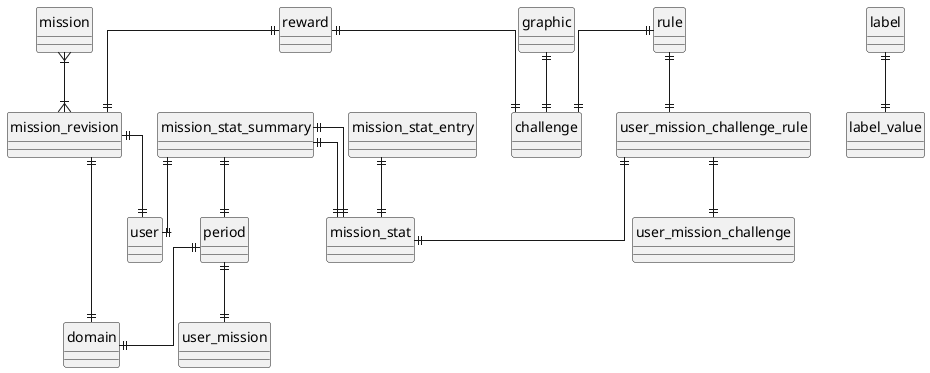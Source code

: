 .Campaign ERD1
[plantuml]
----

@startuml

' hide the spot
hide circle

' avoid problems with angled crows feet
skinparam linetype ortho

'entity "SupplierGameMetaHours" as metahours {
'  *id : long <<generated>>
'  --
'  type: text # FullTime / Bounded (works during hours specified time)
'  startTime: text
'  endTime: text
'}

mission }|--|{ mission_revision
mission_revision ||--|| user
mission_revision ||--|| domain
mission_stat_summary ||--|| user
mission_stat_summary ||--|| mission_stat
mission_stat_summary ||--|| period

period ||--|| domain
period ||--|| user_mission

graphic ||--|| challenge
label ||--|| label_value

mission_stat_entry ||--|| mission_stat
mission_stat_summary ||--|| mission_stat

reward ||--|| mission_revision
reward ||--|| challenge

rule ||--|| challenge
rule ||--|| user_mission_challenge_rule

user_mission_challenge_rule ||--|| mission_stat
user_mission_challenge_rule ||--|| user_mission_challenge


@enduml

----